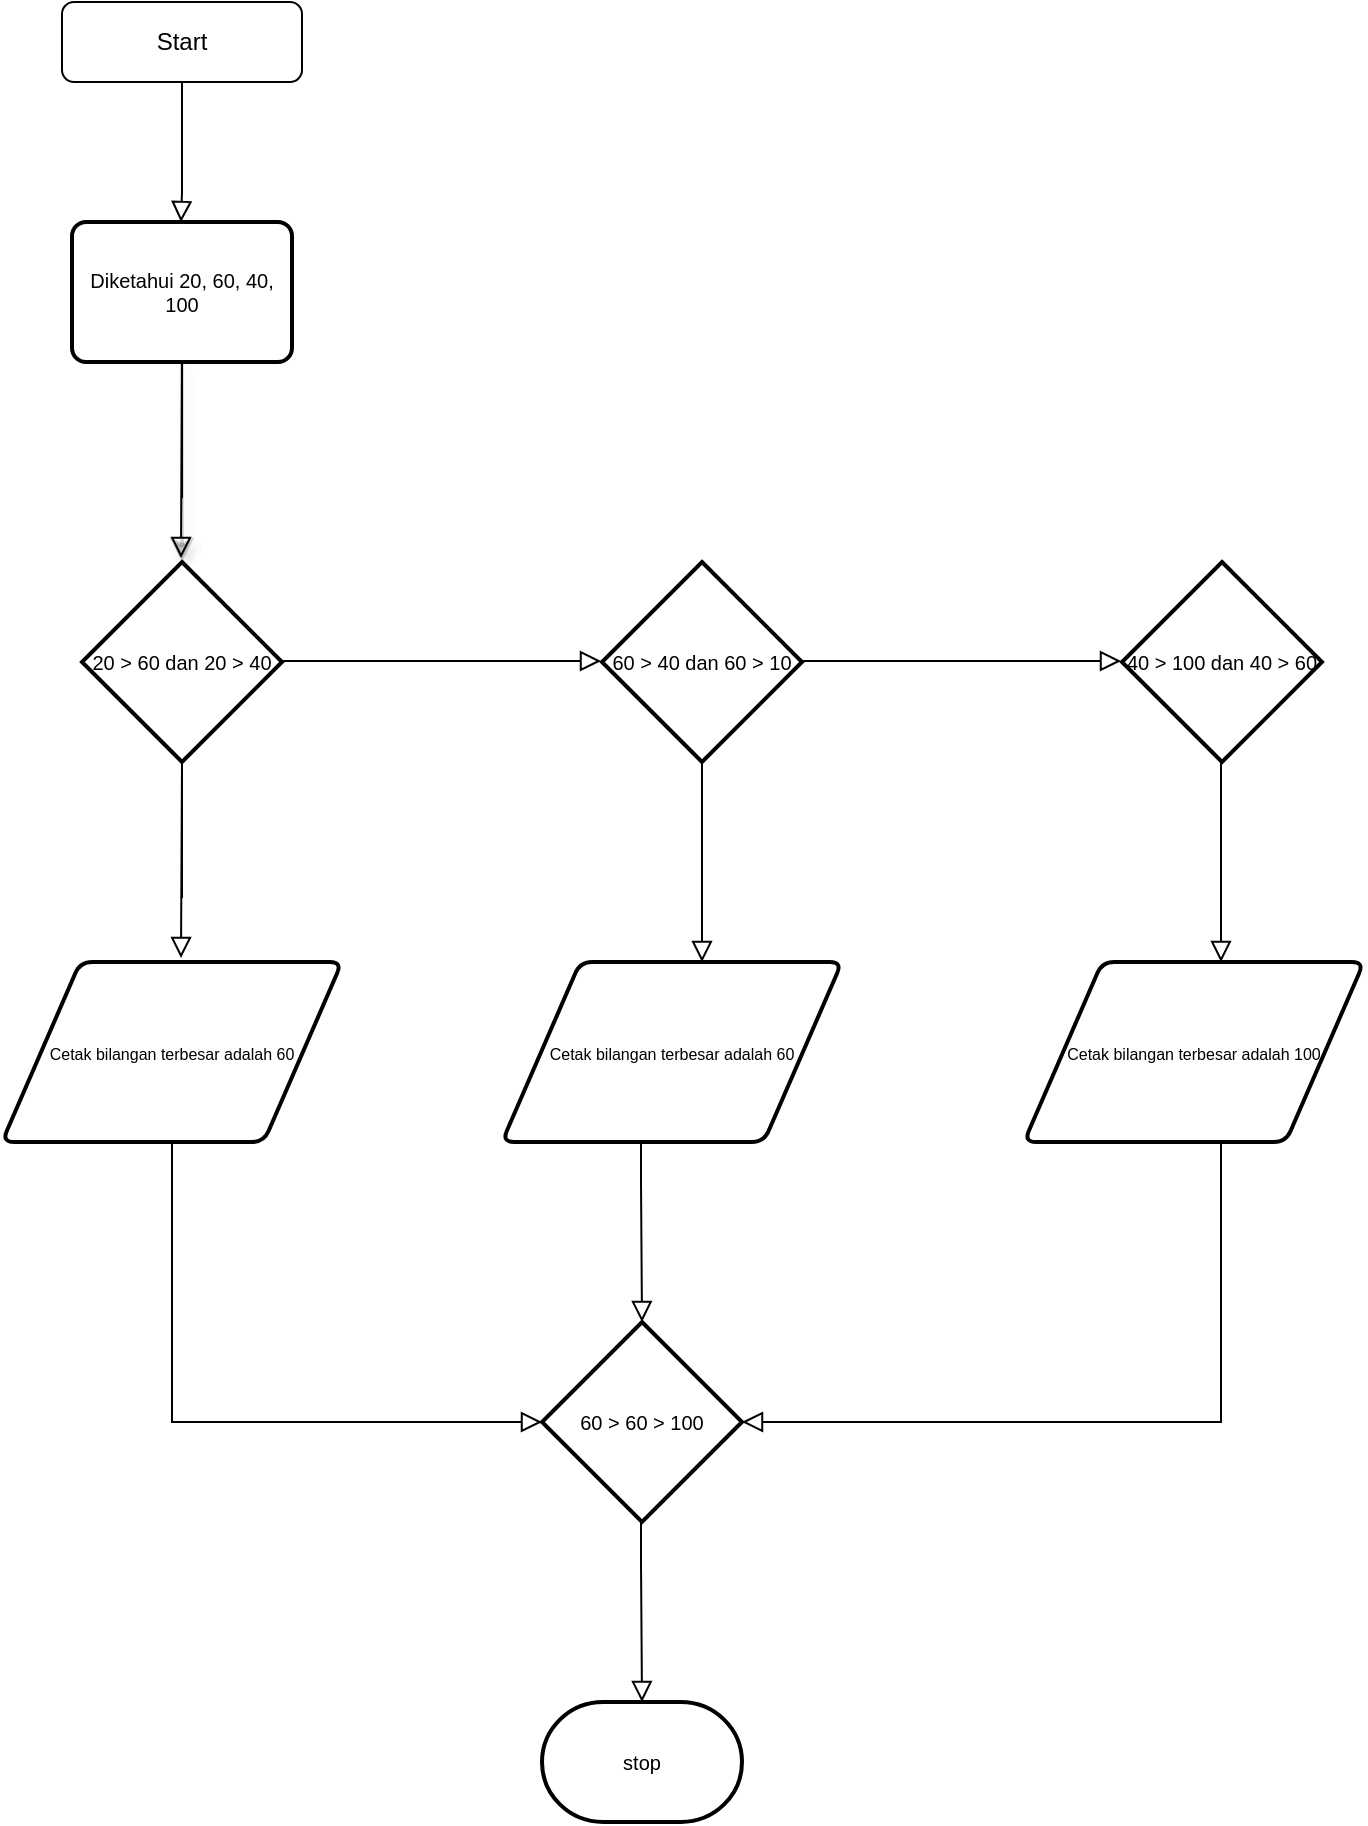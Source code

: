 <mxfile version="13.7.6" type="github">
  <diagram id="C5RBs43oDa-KdzZeNtuy" name="Page-1">
    <mxGraphModel dx="795" dy="1628" grid="1" gridSize="10" guides="1" tooltips="1" connect="1" arrows="1" fold="1" page="1" pageScale="1" pageWidth="827" pageHeight="1169" math="0" shadow="0">
      <root>
        <mxCell id="WIyWlLk6GJQsqaUBKTNV-0" />
        <mxCell id="WIyWlLk6GJQsqaUBKTNV-1" parent="WIyWlLk6GJQsqaUBKTNV-0" />
        <mxCell id="WIyWlLk6GJQsqaUBKTNV-3" value="Start" style="rounded=1;whiteSpace=wrap;html=1;fontSize=12;glass=0;strokeWidth=1;shadow=0;" parent="WIyWlLk6GJQsqaUBKTNV-1" vertex="1">
          <mxGeometry x="160" y="-110" width="120" height="40" as="geometry" />
        </mxCell>
        <mxCell id="8FLtHz8MPomB5aBtXApy-4" value="" style="edgeStyle=orthogonalEdgeStyle;rounded=0;orthogonalLoop=1;jettySize=auto;html=1;shadow=1;strokeColor=#4D4D4D;strokeWidth=2;fontSize=100;opacity=10;" edge="1" parent="WIyWlLk6GJQsqaUBKTNV-1" source="8FLtHz8MPomB5aBtXApy-2">
          <mxGeometry relative="1" as="geometry">
            <mxPoint x="220" y="170" as="targetPoint" />
          </mxGeometry>
        </mxCell>
        <mxCell id="8FLtHz8MPomB5aBtXApy-5" value="" style="edgeStyle=orthogonalEdgeStyle;rounded=0;orthogonalLoop=1;jettySize=auto;html=1;shadow=1;strokeColor=#4D4D4D;strokeWidth=2;fontSize=100;opacity=10;" edge="1" parent="WIyWlLk6GJQsqaUBKTNV-1">
          <mxGeometry relative="1" as="geometry">
            <mxPoint x="220" y="160" as="sourcePoint" />
            <mxPoint x="220" y="170" as="targetPoint" />
          </mxGeometry>
        </mxCell>
        <mxCell id="8FLtHz8MPomB5aBtXApy-6" value="" style="edgeStyle=orthogonalEdgeStyle;rounded=0;orthogonalLoop=1;jettySize=auto;html=1;shadow=1;strokeColor=#4D4D4D;strokeWidth=2;fontSize=100;opacity=10;" edge="1" parent="WIyWlLk6GJQsqaUBKTNV-1" source="8FLtHz8MPomB5aBtXApy-2">
          <mxGeometry relative="1" as="geometry">
            <mxPoint x="220" y="170" as="targetPoint" />
          </mxGeometry>
        </mxCell>
        <mxCell id="8FLtHz8MPomB5aBtXApy-2" value="Diketahui 20, 60, 40, 100" style="rounded=1;whiteSpace=wrap;html=1;absoluteArcSize=1;arcSize=14;strokeWidth=2;fontSize=10;" vertex="1" parent="WIyWlLk6GJQsqaUBKTNV-1">
          <mxGeometry x="165" width="110" height="70" as="geometry" />
        </mxCell>
        <mxCell id="8FLtHz8MPomB5aBtXApy-3" value="" style="rounded=0;html=1;jettySize=auto;orthogonalLoop=1;fontSize=11;endArrow=block;endFill=0;endSize=8;strokeWidth=1;shadow=0;labelBackgroundColor=none;edgeStyle=orthogonalEdgeStyle;" edge="1" parent="WIyWlLk6GJQsqaUBKTNV-1">
          <mxGeometry relative="1" as="geometry">
            <mxPoint x="220" y="138" as="sourcePoint" />
            <mxPoint x="219.5" y="168" as="targetPoint" />
            <Array as="points">
              <mxPoint x="219.5" y="70" />
              <mxPoint x="219.5" y="70" />
            </Array>
          </mxGeometry>
        </mxCell>
        <mxCell id="8FLtHz8MPomB5aBtXApy-8" value="" style="rounded=0;html=1;jettySize=auto;orthogonalLoop=1;fontSize=11;endArrow=block;endFill=0;endSize=8;strokeWidth=1;shadow=0;labelBackgroundColor=none;edgeStyle=orthogonalEdgeStyle;exitX=0.5;exitY=1;exitDx=0;exitDy=0;" edge="1" parent="WIyWlLk6GJQsqaUBKTNV-1" source="WIyWlLk6GJQsqaUBKTNV-3">
          <mxGeometry relative="1" as="geometry">
            <mxPoint x="220" y="-30" as="sourcePoint" />
            <mxPoint x="219.5" as="targetPoint" />
            <Array as="points">
              <mxPoint x="220" y="-15" />
            </Array>
          </mxGeometry>
        </mxCell>
        <mxCell id="8FLtHz8MPomB5aBtXApy-9" value="20 &amp;gt; 60 dan 20 &amp;gt; 40" style="strokeWidth=2;html=1;shape=mxgraph.flowchart.decision;whiteSpace=wrap;fontSize=10;" vertex="1" parent="WIyWlLk6GJQsqaUBKTNV-1">
          <mxGeometry x="170" y="170" width="100" height="100" as="geometry" />
        </mxCell>
        <mxCell id="8FLtHz8MPomB5aBtXApy-10" value="" style="rounded=0;html=1;jettySize=auto;orthogonalLoop=1;fontSize=11;endArrow=block;endFill=0;endSize=8;strokeWidth=1;shadow=0;labelBackgroundColor=none;edgeStyle=orthogonalEdgeStyle;" edge="1" parent="WIyWlLk6GJQsqaUBKTNV-1">
          <mxGeometry relative="1" as="geometry">
            <mxPoint x="220" y="338" as="sourcePoint" />
            <mxPoint x="219.5" y="368" as="targetPoint" />
            <Array as="points">
              <mxPoint x="219.5" y="270" />
              <mxPoint x="219.5" y="270" />
            </Array>
          </mxGeometry>
        </mxCell>
        <mxCell id="8FLtHz8MPomB5aBtXApy-11" value="&lt;font style=&quot;font-size: 8px&quot;&gt;Cetak bilangan terbesar adalah 60&lt;br&gt;&lt;/font&gt;" style="shape=parallelogram;html=1;strokeWidth=2;perimeter=parallelogramPerimeter;whiteSpace=wrap;rounded=1;arcSize=12;size=0.23;fontSize=10;" vertex="1" parent="WIyWlLk6GJQsqaUBKTNV-1">
          <mxGeometry x="130" y="370" width="170" height="90" as="geometry" />
        </mxCell>
        <mxCell id="8FLtHz8MPomB5aBtXApy-14" value="" style="rounded=0;html=1;jettySize=auto;orthogonalLoop=1;fontSize=11;endArrow=block;endFill=0;endSize=8;strokeWidth=1;shadow=0;labelBackgroundColor=none;edgeStyle=orthogonalEdgeStyle;" edge="1" parent="WIyWlLk6GJQsqaUBKTNV-1">
          <mxGeometry relative="1" as="geometry">
            <mxPoint x="270" y="219.5" as="sourcePoint" />
            <mxPoint x="429.5" y="219.5" as="targetPoint" />
          </mxGeometry>
        </mxCell>
        <mxCell id="8FLtHz8MPomB5aBtXApy-15" value="&lt;font style=&quot;font-size: 10px&quot;&gt;60 &amp;gt; 40 dan 60 &amp;gt; 10&lt;br&gt;&lt;/font&gt;" style="strokeWidth=2;html=1;shape=mxgraph.flowchart.decision;whiteSpace=wrap;fontSize=12;" vertex="1" parent="WIyWlLk6GJQsqaUBKTNV-1">
          <mxGeometry x="430" y="170" width="100" height="100" as="geometry" />
        </mxCell>
        <mxCell id="8FLtHz8MPomB5aBtXApy-18" value="" style="rounded=0;html=1;jettySize=auto;orthogonalLoop=1;fontSize=11;endArrow=block;endFill=0;endSize=8;strokeWidth=1;shadow=0;labelBackgroundColor=none;edgeStyle=orthogonalEdgeStyle;exitX=0.5;exitY=1;exitDx=0;exitDy=0;exitPerimeter=0;" edge="1" parent="WIyWlLk6GJQsqaUBKTNV-1" source="8FLtHz8MPomB5aBtXApy-15">
          <mxGeometry relative="1" as="geometry">
            <mxPoint x="490" y="360" as="sourcePoint" />
            <mxPoint x="480" y="370" as="targetPoint" />
          </mxGeometry>
        </mxCell>
        <mxCell id="8FLtHz8MPomB5aBtXApy-19" value="&lt;font style=&quot;font-size: 8px&quot;&gt;Cetak bilangan terbesar adalah 60&lt;br&gt;&lt;/font&gt;" style="shape=parallelogram;html=1;strokeWidth=2;perimeter=parallelogramPerimeter;whiteSpace=wrap;rounded=1;arcSize=12;size=0.23;fontSize=10;" vertex="1" parent="WIyWlLk6GJQsqaUBKTNV-1">
          <mxGeometry x="380" y="370" width="170" height="90" as="geometry" />
        </mxCell>
        <mxCell id="8FLtHz8MPomB5aBtXApy-20" value="" style="rounded=0;html=1;jettySize=auto;orthogonalLoop=1;fontSize=11;endArrow=block;endFill=0;endSize=8;strokeWidth=1;shadow=0;labelBackgroundColor=none;edgeStyle=orthogonalEdgeStyle;" edge="1" parent="WIyWlLk6GJQsqaUBKTNV-1">
          <mxGeometry relative="1" as="geometry">
            <mxPoint x="530" y="219.5" as="sourcePoint" />
            <mxPoint x="689.5" y="219.5" as="targetPoint" />
          </mxGeometry>
        </mxCell>
        <mxCell id="8FLtHz8MPomB5aBtXApy-21" value="40 &amp;gt; 100 dan 40 &amp;gt; 60" style="strokeWidth=2;html=1;shape=mxgraph.flowchart.decision;whiteSpace=wrap;fontSize=10;" vertex="1" parent="WIyWlLk6GJQsqaUBKTNV-1">
          <mxGeometry x="690" y="170" width="100" height="100" as="geometry" />
        </mxCell>
        <mxCell id="8FLtHz8MPomB5aBtXApy-23" value="" style="rounded=0;html=1;jettySize=auto;orthogonalLoop=1;fontSize=11;endArrow=block;endFill=0;endSize=8;strokeWidth=1;shadow=0;labelBackgroundColor=none;edgeStyle=orthogonalEdgeStyle;exitX=0.5;exitY=1;exitDx=0;exitDy=0;exitPerimeter=0;" edge="1" parent="WIyWlLk6GJQsqaUBKTNV-1">
          <mxGeometry relative="1" as="geometry">
            <mxPoint x="739.5" y="270" as="sourcePoint" />
            <mxPoint x="739.5" y="370" as="targetPoint" />
          </mxGeometry>
        </mxCell>
        <mxCell id="8FLtHz8MPomB5aBtXApy-24" value="&lt;font style=&quot;font-size: 8px&quot;&gt;Cetak bilangan terbesar adalah 100&lt;br&gt;&lt;/font&gt;" style="shape=parallelogram;html=1;strokeWidth=2;perimeter=parallelogramPerimeter;whiteSpace=wrap;rounded=1;arcSize=12;size=0.23;fontSize=10;" vertex="1" parent="WIyWlLk6GJQsqaUBKTNV-1">
          <mxGeometry x="641" y="370" width="170" height="90" as="geometry" />
        </mxCell>
        <mxCell id="8FLtHz8MPomB5aBtXApy-29" value="" style="rounded=0;html=1;jettySize=auto;orthogonalLoop=1;fontSize=11;endArrow=block;endFill=0;endSize=8;strokeWidth=1;shadow=0;labelBackgroundColor=none;edgeStyle=orthogonalEdgeStyle;exitX=0.5;exitY=1;exitDx=0;exitDy=0;exitPerimeter=0;entryX=1;entryY=0.5;entryDx=0;entryDy=0;entryPerimeter=0;" edge="1" parent="WIyWlLk6GJQsqaUBKTNV-1" target="8FLtHz8MPomB5aBtXApy-30">
          <mxGeometry relative="1" as="geometry">
            <mxPoint x="739.5" y="460" as="sourcePoint" />
            <mxPoint x="739.5" y="560" as="targetPoint" />
            <Array as="points">
              <mxPoint x="740" y="600" />
            </Array>
          </mxGeometry>
        </mxCell>
        <mxCell id="8FLtHz8MPomB5aBtXApy-30" value="60 &amp;gt; 60 &amp;gt; 100" style="strokeWidth=2;html=1;shape=mxgraph.flowchart.decision;whiteSpace=wrap;fontSize=10;" vertex="1" parent="WIyWlLk6GJQsqaUBKTNV-1">
          <mxGeometry x="400" y="550" width="100" height="100" as="geometry" />
        </mxCell>
        <mxCell id="8FLtHz8MPomB5aBtXApy-32" value="" style="rounded=0;html=1;jettySize=auto;orthogonalLoop=1;fontSize=11;endArrow=block;endFill=0;endSize=8;strokeWidth=1;shadow=0;labelBackgroundColor=none;edgeStyle=orthogonalEdgeStyle;exitX=0.5;exitY=1;exitDx=0;exitDy=0;exitPerimeter=0;" edge="1" parent="WIyWlLk6GJQsqaUBKTNV-1">
          <mxGeometry relative="1" as="geometry">
            <mxPoint x="449.5" y="460" as="sourcePoint" />
            <mxPoint x="450" y="550" as="targetPoint" />
            <Array as="points">
              <mxPoint x="450" y="480" />
              <mxPoint x="450" y="480" />
            </Array>
          </mxGeometry>
        </mxCell>
        <mxCell id="8FLtHz8MPomB5aBtXApy-33" value="" style="rounded=0;html=1;jettySize=auto;orthogonalLoop=1;fontSize=11;endArrow=block;endFill=0;endSize=8;strokeWidth=1;shadow=0;labelBackgroundColor=none;edgeStyle=orthogonalEdgeStyle;entryX=0;entryY=0.5;entryDx=0;entryDy=0;entryPerimeter=0;" edge="1" parent="WIyWlLk6GJQsqaUBKTNV-1" target="8FLtHz8MPomB5aBtXApy-30">
          <mxGeometry relative="1" as="geometry">
            <mxPoint x="215" y="528" as="sourcePoint" />
            <mxPoint x="214.5" y="558" as="targetPoint" />
            <Array as="points">
              <mxPoint x="215" y="460" />
              <mxPoint x="215" y="600" />
            </Array>
          </mxGeometry>
        </mxCell>
        <mxCell id="8FLtHz8MPomB5aBtXApy-34" value="" style="rounded=0;html=1;jettySize=auto;orthogonalLoop=1;fontSize=11;endArrow=block;endFill=0;endSize=8;strokeWidth=1;shadow=0;labelBackgroundColor=none;edgeStyle=orthogonalEdgeStyle;exitX=0.5;exitY=1;exitDx=0;exitDy=0;exitPerimeter=0;" edge="1" parent="WIyWlLk6GJQsqaUBKTNV-1">
          <mxGeometry relative="1" as="geometry">
            <mxPoint x="449.5" y="650" as="sourcePoint" />
            <mxPoint x="450" y="740" as="targetPoint" />
            <Array as="points">
              <mxPoint x="450" y="670" />
              <mxPoint x="450" y="670" />
            </Array>
          </mxGeometry>
        </mxCell>
        <mxCell id="8FLtHz8MPomB5aBtXApy-35" value="stop" style="strokeWidth=2;html=1;shape=mxgraph.flowchart.terminator;whiteSpace=wrap;fontSize=10;" vertex="1" parent="WIyWlLk6GJQsqaUBKTNV-1">
          <mxGeometry x="400" y="740" width="100" height="60" as="geometry" />
        </mxCell>
      </root>
    </mxGraphModel>
  </diagram>
</mxfile>
